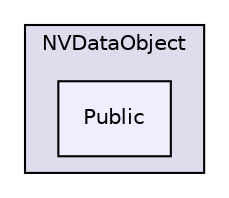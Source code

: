 digraph "Public" {
  compound=true
  node [ fontsize="10", fontname="Helvetica"];
  edge [ labelfontsize="10", labelfontname="Helvetica"];
  subgraph clusterdir_edbd430c2387e0e7fb58928954133c48 {
    graph [ bgcolor="#ddddee", pencolor="black", label="NVDataObject" fontname="Helvetica", fontsize="10", URL="dir_edbd430c2387e0e7fb58928954133c48.html"]
  dir_762b74eb6cbb42d3352fe50527ac0ca8 [shape=box, label="Public", style="filled", fillcolor="#eeeeff", pencolor="black", URL="dir_762b74eb6cbb42d3352fe50527ac0ca8.html"];
  }
}

